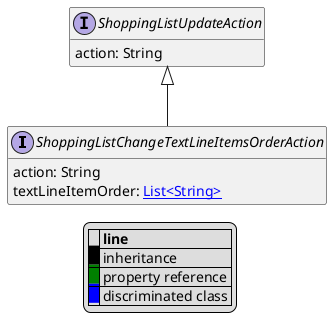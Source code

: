 @startuml

hide empty fields
hide empty methods
legend
|= |= line |
|<back:black>   </back>| inheritance |
|<back:green>   </back>| property reference |
|<back:blue>   </back>| discriminated class |
endlegend
interface ShoppingListChangeTextLineItemsOrderAction [[ShoppingListChangeTextLineItemsOrderAction.svg]] extends ShoppingListUpdateAction {
    action: String
    textLineItemOrder: [[String.svg List<String>]]
}
interface ShoppingListUpdateAction [[ShoppingListUpdateAction.svg]]  {
    action: String
}





@enduml
